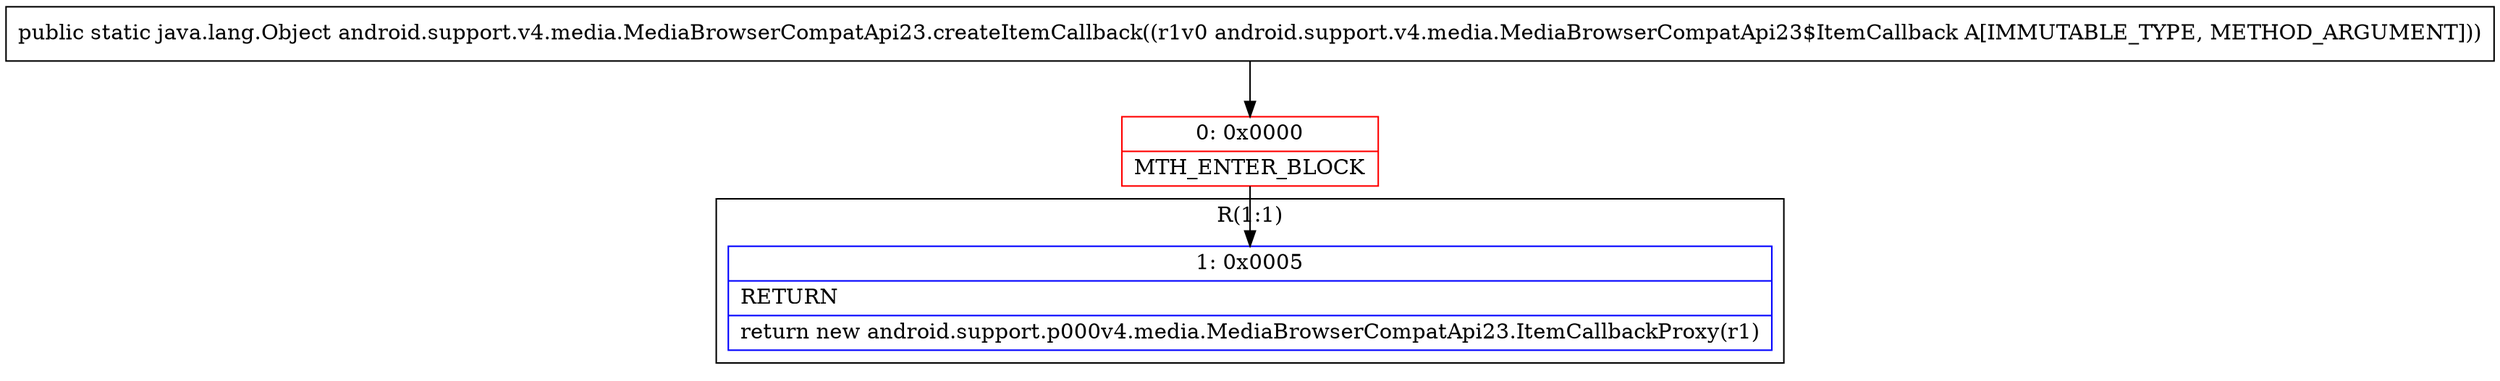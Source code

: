 digraph "CFG forandroid.support.v4.media.MediaBrowserCompatApi23.createItemCallback(Landroid\/support\/v4\/media\/MediaBrowserCompatApi23$ItemCallback;)Ljava\/lang\/Object;" {
subgraph cluster_Region_1466278232 {
label = "R(1:1)";
node [shape=record,color=blue];
Node_1 [shape=record,label="{1\:\ 0x0005|RETURN\l|return new android.support.p000v4.media.MediaBrowserCompatApi23.ItemCallbackProxy(r1)\l}"];
}
Node_0 [shape=record,color=red,label="{0\:\ 0x0000|MTH_ENTER_BLOCK\l}"];
MethodNode[shape=record,label="{public static java.lang.Object android.support.v4.media.MediaBrowserCompatApi23.createItemCallback((r1v0 android.support.v4.media.MediaBrowserCompatApi23$ItemCallback A[IMMUTABLE_TYPE, METHOD_ARGUMENT])) }"];
MethodNode -> Node_0;
Node_0 -> Node_1;
}

